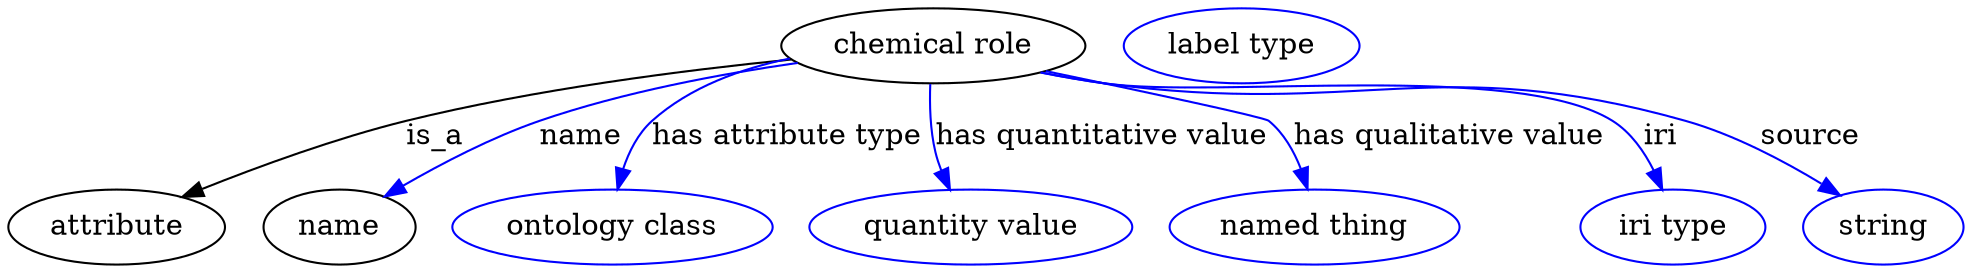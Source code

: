 digraph {
	graph [bb="0,0,937.34,123"];
	node [label="\N"];
	"chemical role"	[height=0.5,
		label="chemical role",
		pos="443,105",
		width=2.022];
	attribute	[height=0.5,
		pos="51.995,18",
		width=1.4443];
	"chemical role" -> attribute	[label=is_a,
		lp="204,61.5",
		pos="e,83.2,32.445 374.88,98.49 323.53,93.397 251.66,84.255 190,69 156.51,60.715 119.85,47.21 92.734,36.323"];
	name	[height=0.5,
		pos="158,18",
		width=1.011];
	"chemical role" -> name	[color=blue,
		label=name,
		lp="274,61.5",
		pos="e,179.66,32.671 377.91,96.806 340.89,91.521 294.07,82.799 254,69 231.04,61.096 206.81,48.438 188.44,37.836",
		style=solid];
	"has attribute type"	[color=blue,
		height=0.5,
		label="ontology class",
		pos="289,18",
		width=2.1304];
	"chemical role" -> "has attribute type"	[color=blue,
		label="has attribute type",
		lp="373,61.5",
		pos="e,291.41,36.104 374.14,98.922 350.82,94.122 326.12,85.239 308,69 301.24,62.942 296.87,54.221 294.05,45.753",
		style=solid];
	"has quantitative value"	[color=blue,
		height=0.5,
		label="quantity value",
		pos="461,18",
		width=2.1484];
	"chemical role" -> "has quantitative value"	[color=blue,
		label="has quantitative value",
		lp="524,61.5",
		pos="e,450.97,35.892 441.53,86.643 441.15,76.915 441.44,64.636 444,54 444.69,51.106 445.65,48.171 446.76,45.296",
		style=solid];
	"has qualitative value"	[color=blue,
		height=0.5,
		label="named thing",
		pos="626,18",
		width=1.9318];
	"chemical role" -> "has qualitative value"	[color=blue,
		label="has qualitative value",
		lp="690.5,61.5",
		pos="e,622.61,36.279 496.56,92.649 542.98,82.768 602.91,69.885 604,69 611.17,63.134 616.08,54.457 619.4,45.972",
		style=solid];
	iri	[color=blue,
		height=0.5,
		label="iri type",
		pos="798,18",
		width=1.2277];
	"chemical role" -> iri	[color=blue,
		label=iri,
		lp="792,61.5",
		pos="e,792.86,35.903 494.23,92.169 504.07,90.204 514.32,88.364 524,87 578.05,79.376 722.72,97.965 769,69 777.83,63.468 784.27,54.189 \
788.81,45.117",
		style=solid];
	source	[color=blue,
		height=0.5,
		label=string,
		pos="899,18",
		width=1.0652];
	"chemical role" -> source	[color=blue,
		label=source,
		lp="864,61.5",
		pos="e,878.2,33.251 494.22,92.097 504.06,90.139 514.31,88.32 524,87 647.55,70.15 683.96,102.78 804,69 827.22,62.464 851.24,49.756 869.32,\
38.787",
		style=solid];
	attribute_name	[color=blue,
		height=0.5,
		label="label type",
		pos="590,105",
		width=1.5707];
}
